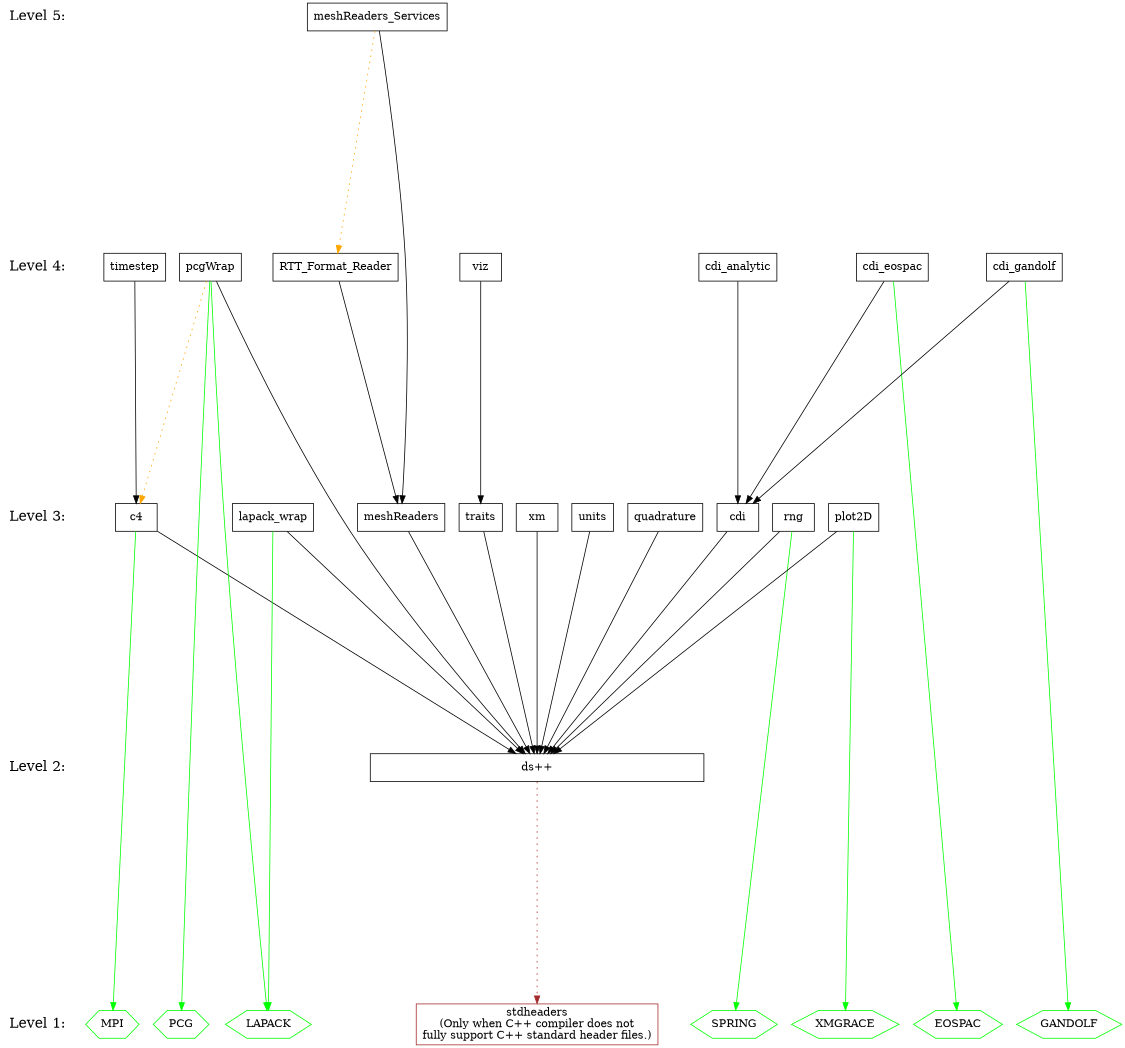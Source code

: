 digraph draco_level {
    /* graph attributes */
    center=1;
    size="7.5,10";
    ranksep=4;
    
    /* levels */
    level1 [shape=plaintext, label="Level 1:", fontsize=18];
    level2 [shape=plaintext, label="Level 2:", fontsize=18];
    level3 [shape=plaintext, label="Level 3:", fontsize=18];
    level4 [shape=plaintext, label="Level 4:", fontsize=18];
    level5 [shape=plaintext, label="Level 5:", fontsize=18];
    
    level5 -> level4 -> level3 -> level2 -> level1 [style=invis];
    
    /* packages */

    /* level 1 */
    stdheaders [shape=box,     color=brown, label="stdheaders\n(Only when C++ compiler does not\nfully support C++ standard header files.)"];
    vmpi       [shape=hexagon, color=green, label="MPI"];
    vlapack    [shape=hexagon, color=green, label="LAPACK"];
    vpcg       [shape=hexagon, color=green, label="PCG"];
    vgandolf   [shape=hexagon, color=green, label="GANDOLF"];
    veospac    [shape=hexagon, color=green, label="EOSPAC"];
    vgrace     [shape=hexagon, color=green, label="XMGRACE"];
    vspring    [shape=hexagon, color=green, label="SPRING"];
        
    /* level 2 */
    dsxx [shape=box, label="ds++", width=6];
    
    /* level 3 */
    traits [shape=box, label="traits"];
    xm [shape=box, label="xm"];
    c4 [shape=box, label="c4"];
    rng [shape=box, label="rng"];
    units [shape=box, label="units"];
    cdi [shape=box, label="cdi"];
    quad [shape=box, label="quadrature"];
    meshread [shape=box, label="meshReaders"];
    plot [shape=box, label="plot2D"];
    lapack [shape=box, label="lapack_wrap"];
    
    /* level 4 */
    viz [shape=box, label="viz"];
    timestep [shape=box, label="timestep"];
    cdianal [shape=box, label="cdi_analytic"];
    cdieos [shape=box, label="cdi_eospac"];
    cdigan [shape=box, label="cdi_gandolf"];
    pcg [shape=box, label="pcgWrap"];
    rttread [shape=box, label="RTT_Format_Reader"];
    
    /* level 5 */
    meshservice [shape=box, label="meshReaders_Services"];
    
    /* dependencies */
    {rank=same; level1 stdheaders vlapack vpcg vmpi veospac  vgandolf vgrace vspring};
    {rank=same; level2 dsxx};
    {rank=same; level3 plot lapack traits xm c4 rng units meshread cdi quad};
    {rank=same; level4 rttread viz timestep cdianal cdieos cdigan pcg};
    {rank=same; level5 meshservice};
    
    /* draco packages */

    /* NOTE:  hidden dependencies are in comments at the end of each line.
     * For example if a package depends on c4 it implicitly depends on dsxx
     * as well.  The dependency on dsxx is not shown explicitly on the
     * graph. 
    
    /* level 2 */
    dsxx -> {stdheaders}   [color="brown" style=dotted];
    
    /* level 3 */
    xm          -> {dsxx};
    units       -> {dsxx};
    traits      -> {dsxx};
    c4          -> {dsxx};
    c4          -> {vmpi}    [color="green"];
    rng         -> {dsxx};
    rng         -> {vspring} [color="green"];
    cdi         -> {dsxx};
    meshread    -> {dsxx};
    quad        -> {dsxx};
    plot        -> {dsxx};
    plot        -> {vgrace}  [color="green"];
    lapack      -> {dsxx};
    lapack      -> {vlapack} [color="green"];
    
    /* level 4 */
    viz         -> {traits};      /* traits: dsxx */
    timestep    -> {c4};          /* c4      : dsxx */
    pcg         -> {dsxx};
    pcg         -> {vlapack vpcg} [color="green"];
    pcg         -> {c4}           [color="orange" style=dotted];
    cdianal     -> {cdi};         /* cdi     : dsxx */
    cdieos      -> {cdi};         /* cdi     : dsxx */
    cdieos      -> {veospac}      [color="green"]; 
    cdigan      -> {cdi};         /* cdi     : dsxx */
    cdigan      -> {vgandolf}     [color="green"];
    rttread     -> {meshread};    /* meshread: dsxx */

    /* level 5 */
    meshservice -> {meshread};           /* meshread: dsxx */
    meshservice -> {rttread} [color="orange" style=dotted];
}
